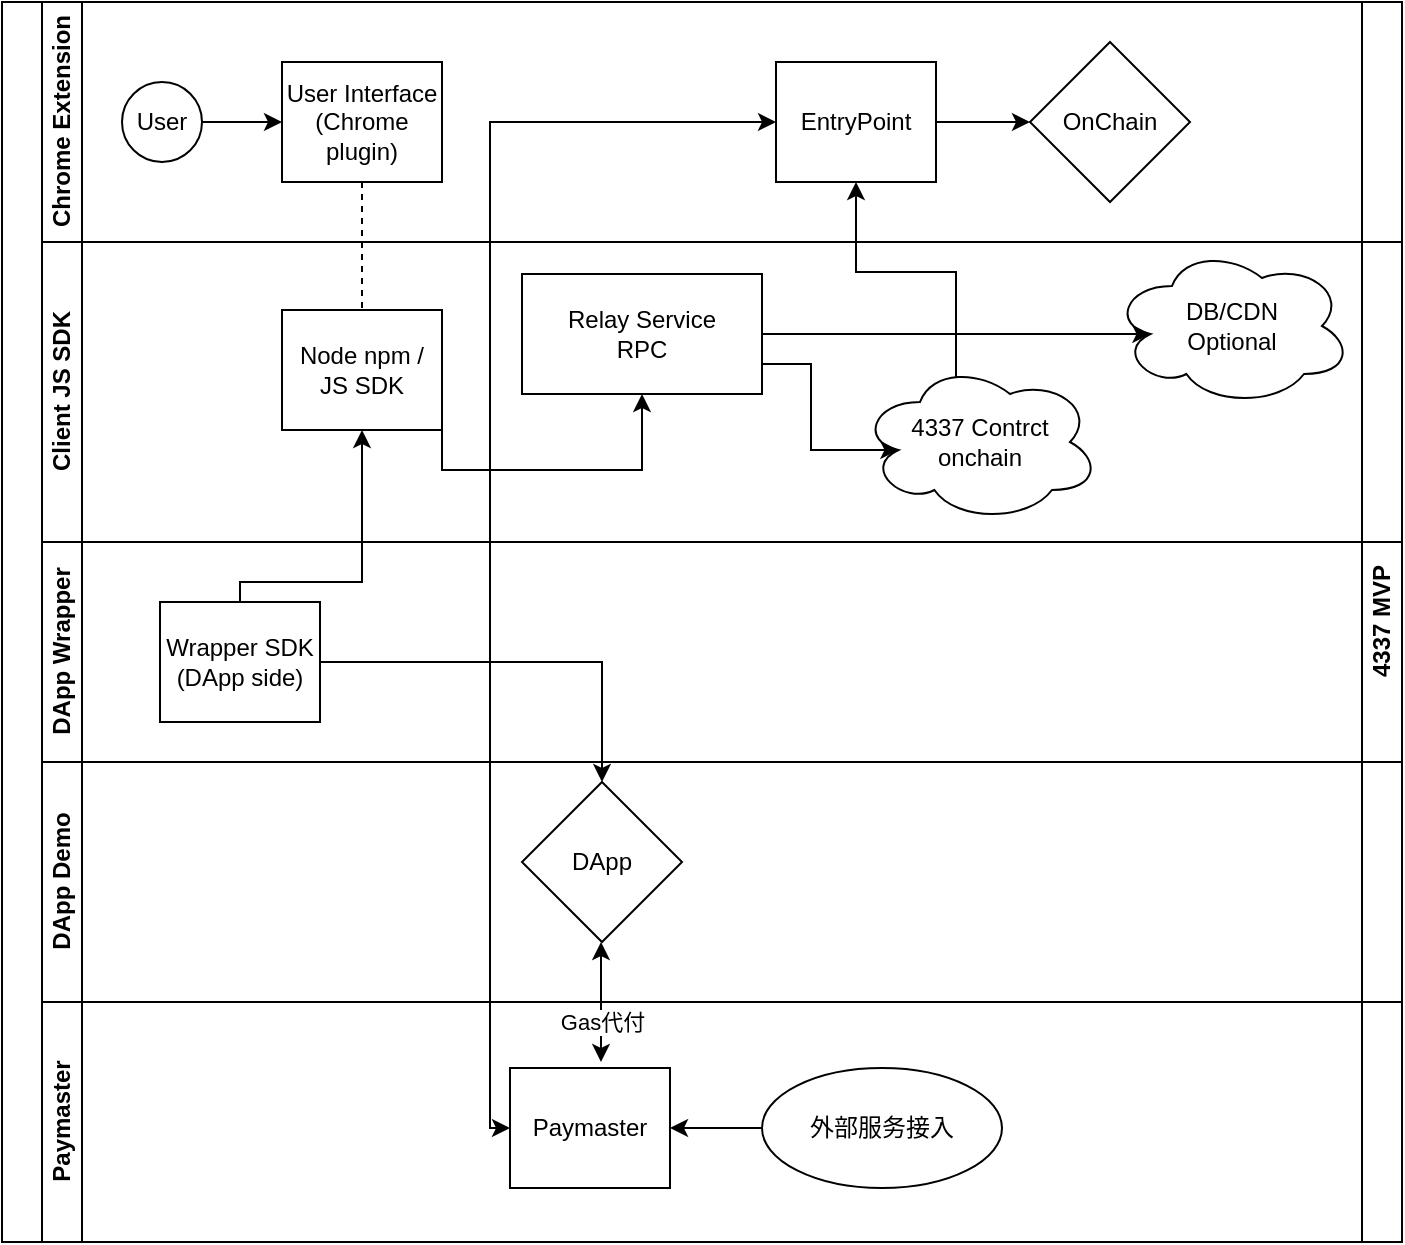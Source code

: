 <mxfile version="20.1.1" type="github">
  <diagram id="prtHgNgQTEPvFCAcTncT" name="Page-1">
    <mxGraphModel dx="1055" dy="520" grid="1" gridSize="10" guides="1" tooltips="1" connect="1" arrows="1" fold="1" page="1" pageScale="1" pageWidth="827" pageHeight="1169" math="0" shadow="0">
      <root>
        <mxCell id="0" />
        <mxCell id="1" parent="0" />
        <mxCell id="dNxyNK7c78bLwvsdeMH5-19" value="4337 MVP" style="swimlane;html=1;childLayout=stackLayout;resizeParent=1;resizeParentMax=0;horizontal=0;startSize=20;horizontalStack=0;direction=west;" parent="1" vertex="1">
          <mxGeometry x="81" y="60" width="700" height="620" as="geometry">
            <mxRectangle x="120" y="120" width="30" height="50" as="alternateBounds" />
          </mxGeometry>
        </mxCell>
        <mxCell id="dNxyNK7c78bLwvsdeMH5-27" value="" style="edgeStyle=orthogonalEdgeStyle;rounded=0;orthogonalLoop=1;jettySize=auto;html=1;dashed=1;endArrow=none;endFill=0;" parent="dNxyNK7c78bLwvsdeMH5-19" source="dNxyNK7c78bLwvsdeMH5-24" target="dNxyNK7c78bLwvsdeMH5-26" edge="1">
          <mxGeometry relative="1" as="geometry" />
        </mxCell>
        <mxCell id="dNxyNK7c78bLwvsdeMH5-31" style="edgeStyle=orthogonalEdgeStyle;rounded=0;orthogonalLoop=1;jettySize=auto;html=1;endArrow=classic;endFill=1;exitX=0.4;exitY=0.1;exitDx=0;exitDy=0;exitPerimeter=0;" parent="dNxyNK7c78bLwvsdeMH5-19" source="-UpAxHtyAPZNYp318C83-73" target="dNxyNK7c78bLwvsdeMH5-30" edge="1">
          <mxGeometry relative="1" as="geometry">
            <mxPoint x="300" y="160" as="sourcePoint" />
          </mxGeometry>
        </mxCell>
        <mxCell id="dNxyNK7c78bLwvsdeMH5-20" value="Chrome Extension" style="swimlane;html=1;startSize=20;horizontal=0;" parent="dNxyNK7c78bLwvsdeMH5-19" vertex="1">
          <mxGeometry x="20" width="680" height="120" as="geometry" />
        </mxCell>
        <mxCell id="dNxyNK7c78bLwvsdeMH5-25" value="" style="edgeStyle=orthogonalEdgeStyle;rounded=0;orthogonalLoop=1;jettySize=auto;html=1;" parent="dNxyNK7c78bLwvsdeMH5-20" source="dNxyNK7c78bLwvsdeMH5-23" target="dNxyNK7c78bLwvsdeMH5-24" edge="1">
          <mxGeometry relative="1" as="geometry" />
        </mxCell>
        <mxCell id="dNxyNK7c78bLwvsdeMH5-23" value="User" style="ellipse;whiteSpace=wrap;html=1;" parent="dNxyNK7c78bLwvsdeMH5-20" vertex="1">
          <mxGeometry x="40" y="40" width="40" height="40" as="geometry" />
        </mxCell>
        <mxCell id="dNxyNK7c78bLwvsdeMH5-24" value="User Interface&lt;br&gt;(Chrome plugin)" style="rounded=0;whiteSpace=wrap;html=1;fontFamily=Helvetica;fontSize=12;fontColor=#000000;align=center;" parent="dNxyNK7c78bLwvsdeMH5-20" vertex="1">
          <mxGeometry x="120" y="30" width="80" height="60" as="geometry" />
        </mxCell>
        <mxCell id="-UpAxHtyAPZNYp318C83-57" style="edgeStyle=orthogonalEdgeStyle;rounded=0;orthogonalLoop=1;jettySize=auto;html=1;exitX=1;exitY=0.5;exitDx=0;exitDy=0;" parent="dNxyNK7c78bLwvsdeMH5-20" source="dNxyNK7c78bLwvsdeMH5-30" target="-UpAxHtyAPZNYp318C83-55" edge="1">
          <mxGeometry relative="1" as="geometry" />
        </mxCell>
        <mxCell id="dNxyNK7c78bLwvsdeMH5-30" value="EntryPoint" style="rounded=0;whiteSpace=wrap;html=1;fontFamily=Helvetica;fontSize=12;fontColor=#000000;align=center;" parent="dNxyNK7c78bLwvsdeMH5-20" vertex="1">
          <mxGeometry x="367" y="30" width="80" height="60" as="geometry" />
        </mxCell>
        <mxCell id="-UpAxHtyAPZNYp318C83-55" value="OnChain" style="rhombus;whiteSpace=wrap;html=1;fontColor=#000000;rounded=0;" parent="dNxyNK7c78bLwvsdeMH5-20" vertex="1">
          <mxGeometry x="494" y="20" width="80" height="80" as="geometry" />
        </mxCell>
        <mxCell id="dNxyNK7c78bLwvsdeMH5-21" value="Client JS SDK" style="swimlane;html=1;startSize=20;horizontal=0;" parent="dNxyNK7c78bLwvsdeMH5-19" vertex="1">
          <mxGeometry x="20" y="120" width="680" height="150" as="geometry" />
        </mxCell>
        <mxCell id="-UpAxHtyAPZNYp318C83-76" style="edgeStyle=orthogonalEdgeStyle;rounded=0;orthogonalLoop=1;jettySize=auto;html=1;exitX=1;exitY=1;exitDx=0;exitDy=0;entryX=0.5;entryY=1;entryDx=0;entryDy=0;" parent="dNxyNK7c78bLwvsdeMH5-21" source="dNxyNK7c78bLwvsdeMH5-26" target="-UpAxHtyAPZNYp318C83-42" edge="1">
          <mxGeometry relative="1" as="geometry" />
        </mxCell>
        <mxCell id="dNxyNK7c78bLwvsdeMH5-26" value="Node npm /&lt;br&gt;JS SDK" style="rounded=0;whiteSpace=wrap;html=1;fontFamily=Helvetica;fontSize=12;fontColor=#000000;align=center;" parent="dNxyNK7c78bLwvsdeMH5-21" vertex="1">
          <mxGeometry x="120" y="34" width="80" height="60" as="geometry" />
        </mxCell>
        <mxCell id="-UpAxHtyAPZNYp318C83-58" value="DB/CDN&lt;br&gt;Optional" style="ellipse;shape=cloud;whiteSpace=wrap;html=1;fontColor=#000000;rounded=0;" parent="dNxyNK7c78bLwvsdeMH5-21" vertex="1">
          <mxGeometry x="535" y="2" width="120" height="80" as="geometry" />
        </mxCell>
        <mxCell id="-UpAxHtyAPZNYp318C83-73" value="4337 Contrct&lt;br&gt;onchain" style="ellipse;shape=cloud;whiteSpace=wrap;html=1;fontColor=#000000;rounded=0;" parent="dNxyNK7c78bLwvsdeMH5-21" vertex="1">
          <mxGeometry x="409" y="60" width="120" height="80" as="geometry" />
        </mxCell>
        <mxCell id="UFiuFIRLODAmqqHab8qh-9" style="edgeStyle=orthogonalEdgeStyle;rounded=0;orthogonalLoop=1;jettySize=auto;html=1;exitX=1;exitY=0.75;exitDx=0;exitDy=0;entryX=0.16;entryY=0.55;entryDx=0;entryDy=0;entryPerimeter=0;" edge="1" parent="dNxyNK7c78bLwvsdeMH5-21" source="-UpAxHtyAPZNYp318C83-42" target="-UpAxHtyAPZNYp318C83-73">
          <mxGeometry relative="1" as="geometry" />
        </mxCell>
        <mxCell id="-UpAxHtyAPZNYp318C83-42" value="Relay Service&lt;br&gt;RPC" style="whiteSpace=wrap;html=1;fontColor=#000000;rounded=0;" parent="dNxyNK7c78bLwvsdeMH5-21" vertex="1">
          <mxGeometry x="240" y="16" width="120" height="60" as="geometry" />
        </mxCell>
        <mxCell id="-UpAxHtyAPZNYp318C83-59" value="" style="edgeStyle=orthogonalEdgeStyle;rounded=0;orthogonalLoop=1;jettySize=auto;html=1;entryX=0.16;entryY=0.55;entryDx=0;entryDy=0;entryPerimeter=0;" parent="dNxyNK7c78bLwvsdeMH5-21" source="-UpAxHtyAPZNYp318C83-42" target="-UpAxHtyAPZNYp318C83-58" edge="1">
          <mxGeometry relative="1" as="geometry" />
        </mxCell>
        <mxCell id="-UpAxHtyAPZNYp318C83-28" value="DApp Wrapper" style="swimlane;html=1;startSize=20;horizontal=0;" parent="dNxyNK7c78bLwvsdeMH5-19" vertex="1">
          <mxGeometry x="20" y="270" width="680" height="110" as="geometry" />
        </mxCell>
        <mxCell id="-UpAxHtyAPZNYp318C83-30" value="Wrapper SDK&lt;br&gt;(DApp side)" style="rounded=0;whiteSpace=wrap;html=1;fontFamily=Helvetica;fontSize=12;fontColor=#000000;align=center;" parent="-UpAxHtyAPZNYp318C83-28" vertex="1">
          <mxGeometry x="59" y="30" width="80" height="60" as="geometry" />
        </mxCell>
        <mxCell id="dNxyNK7c78bLwvsdeMH5-22" value="DApp Demo" style="swimlane;html=1;startSize=20;horizontal=0;" parent="dNxyNK7c78bLwvsdeMH5-19" vertex="1">
          <mxGeometry x="20" y="380" width="680" height="120" as="geometry" />
        </mxCell>
        <mxCell id="-UpAxHtyAPZNYp318C83-65" value="DApp" style="rhombus;whiteSpace=wrap;html=1;fontColor=#000000;rounded=0;" parent="dNxyNK7c78bLwvsdeMH5-22" vertex="1">
          <mxGeometry x="240" y="10" width="80" height="80" as="geometry" />
        </mxCell>
        <mxCell id="-UpAxHtyAPZNYp318C83-32" value="Paymaster" style="swimlane;html=1;startSize=20;horizontal=0;" parent="dNxyNK7c78bLwvsdeMH5-19" vertex="1">
          <mxGeometry x="20" y="500" width="680" height="120" as="geometry" />
        </mxCell>
        <mxCell id="-UpAxHtyAPZNYp318C83-34" value="Paymaster" style="rounded=0;whiteSpace=wrap;html=1;fontFamily=Helvetica;fontSize=12;fontColor=#000000;align=center;" parent="-UpAxHtyAPZNYp318C83-32" vertex="1">
          <mxGeometry x="234" y="33" width="80" height="60" as="geometry" />
        </mxCell>
        <mxCell id="-UpAxHtyAPZNYp318C83-36" value="外部服务接入" style="ellipse;whiteSpace=wrap;html=1;fontColor=#000000;rounded=0;" parent="-UpAxHtyAPZNYp318C83-32" vertex="1">
          <mxGeometry x="360" y="33" width="120" height="60" as="geometry" />
        </mxCell>
        <mxCell id="-UpAxHtyAPZNYp318C83-63" value="" style="endArrow=classic;html=1;rounded=0;exitX=0;exitY=0.5;exitDx=0;exitDy=0;entryX=1;entryY=0.5;entryDx=0;entryDy=0;" parent="-UpAxHtyAPZNYp318C83-32" source="-UpAxHtyAPZNYp318C83-36" target="-UpAxHtyAPZNYp318C83-34" edge="1">
          <mxGeometry width="50" height="50" relative="1" as="geometry">
            <mxPoint x="260" y="-120" as="sourcePoint" />
            <mxPoint x="310" y="-170" as="targetPoint" />
          </mxGeometry>
        </mxCell>
        <mxCell id="-UpAxHtyAPZNYp318C83-39" value="" style="endArrow=classic;startArrow=classic;html=1;rounded=0;entryX=0.5;entryY=1;entryDx=0;entryDy=0;" parent="-UpAxHtyAPZNYp318C83-32" edge="1">
          <mxGeometry width="50" height="50" relative="1" as="geometry">
            <mxPoint x="279.5" y="30" as="sourcePoint" />
            <mxPoint x="279.5" y="-30" as="targetPoint" />
          </mxGeometry>
        </mxCell>
        <mxCell id="-UpAxHtyAPZNYp318C83-40" value="Gas代付" style="edgeLabel;html=1;align=center;verticalAlign=middle;resizable=0;points=[];" parent="-UpAxHtyAPZNYp318C83-39" vertex="1" connectable="0">
          <mxGeometry x="0.067" y="2" relative="1" as="geometry">
            <mxPoint x="2" y="12" as="offset" />
          </mxGeometry>
        </mxCell>
        <mxCell id="-UpAxHtyAPZNYp318C83-44" value="" style="edgeStyle=orthogonalEdgeStyle;rounded=0;orthogonalLoop=1;jettySize=auto;html=1;" parent="dNxyNK7c78bLwvsdeMH5-19" source="-UpAxHtyAPZNYp318C83-30" target="dNxyNK7c78bLwvsdeMH5-26" edge="1">
          <mxGeometry relative="1" as="geometry">
            <Array as="points">
              <mxPoint x="119" y="290" />
              <mxPoint x="180" y="290" />
            </Array>
          </mxGeometry>
        </mxCell>
        <mxCell id="-UpAxHtyAPZNYp318C83-61" value="" style="edgeStyle=orthogonalEdgeStyle;rounded=0;orthogonalLoop=1;jettySize=auto;html=1;entryX=0.5;entryY=0;entryDx=0;entryDy=0;" parent="dNxyNK7c78bLwvsdeMH5-19" source="-UpAxHtyAPZNYp318C83-30" target="-UpAxHtyAPZNYp318C83-65" edge="1">
          <mxGeometry relative="1" as="geometry">
            <mxPoint x="300" y="300" as="targetPoint" />
          </mxGeometry>
        </mxCell>
        <mxCell id="UFiuFIRLODAmqqHab8qh-10" value="" style="endArrow=classic;startArrow=classic;html=1;rounded=0;entryX=0;entryY=0.5;entryDx=0;entryDy=0;edgeStyle=orthogonalEdgeStyle;exitX=0;exitY=0.5;exitDx=0;exitDy=0;" edge="1" parent="dNxyNK7c78bLwvsdeMH5-19" source="dNxyNK7c78bLwvsdeMH5-30" target="-UpAxHtyAPZNYp318C83-34">
          <mxGeometry width="50" height="50" relative="1" as="geometry">
            <mxPoint x="199" y="130" as="sourcePoint" />
            <mxPoint x="229" y="525" as="targetPoint" />
          </mxGeometry>
        </mxCell>
      </root>
    </mxGraphModel>
  </diagram>
</mxfile>
